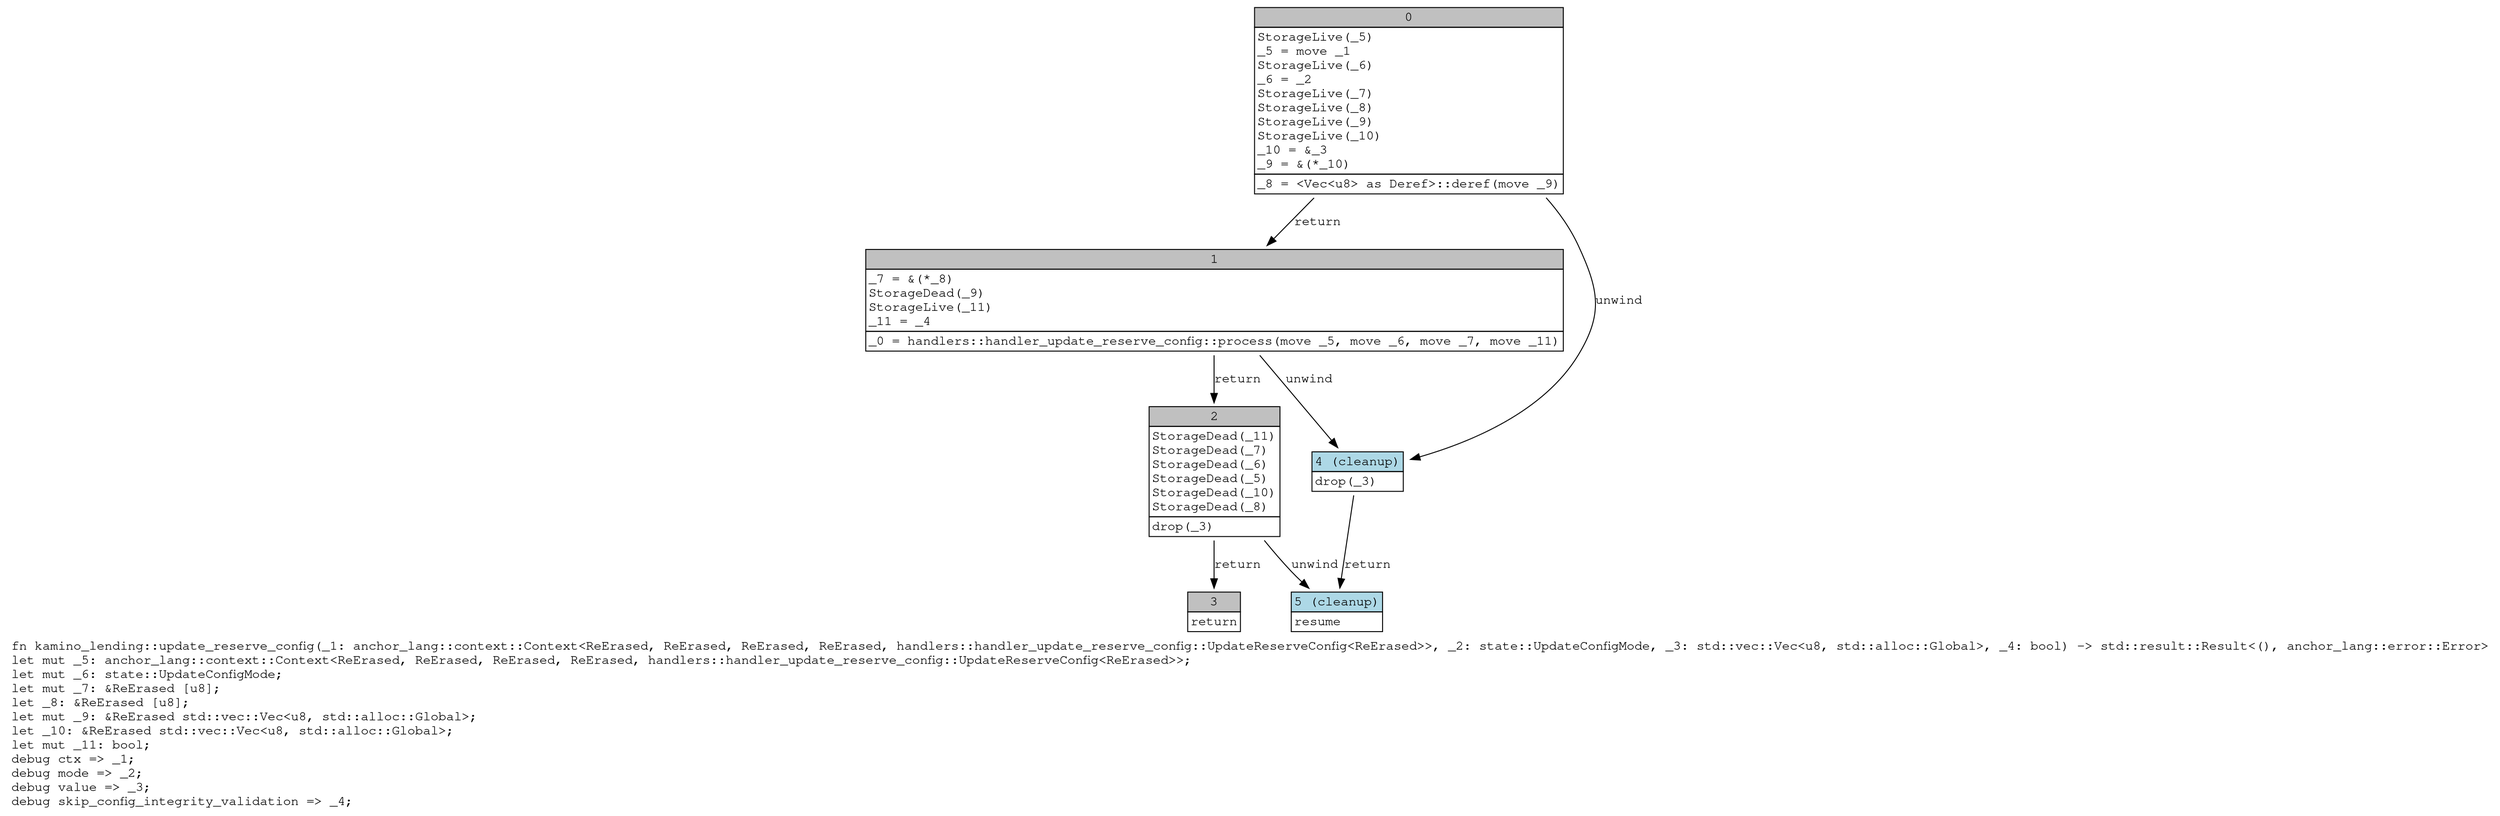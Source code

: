 digraph Mir_0_12651 {
    graph [fontname="Courier, monospace"];
    node [fontname="Courier, monospace"];
    edge [fontname="Courier, monospace"];
    label=<fn kamino_lending::update_reserve_config(_1: anchor_lang::context::Context&lt;ReErased, ReErased, ReErased, ReErased, handlers::handler_update_reserve_config::UpdateReserveConfig&lt;ReErased&gt;&gt;, _2: state::UpdateConfigMode, _3: std::vec::Vec&lt;u8, std::alloc::Global&gt;, _4: bool) -&gt; std::result::Result&lt;(), anchor_lang::error::Error&gt;<br align="left"/>let mut _5: anchor_lang::context::Context&lt;ReErased, ReErased, ReErased, ReErased, handlers::handler_update_reserve_config::UpdateReserveConfig&lt;ReErased&gt;&gt;;<br align="left"/>let mut _6: state::UpdateConfigMode;<br align="left"/>let mut _7: &amp;ReErased [u8];<br align="left"/>let _8: &amp;ReErased [u8];<br align="left"/>let mut _9: &amp;ReErased std::vec::Vec&lt;u8, std::alloc::Global&gt;;<br align="left"/>let _10: &amp;ReErased std::vec::Vec&lt;u8, std::alloc::Global&gt;;<br align="left"/>let mut _11: bool;<br align="left"/>debug ctx =&gt; _1;<br align="left"/>debug mode =&gt; _2;<br align="left"/>debug value =&gt; _3;<br align="left"/>debug skip_config_integrity_validation =&gt; _4;<br align="left"/>>;
    bb0__0_12651 [shape="none", label=<<table border="0" cellborder="1" cellspacing="0"><tr><td bgcolor="gray" align="center" colspan="1">0</td></tr><tr><td align="left" balign="left">StorageLive(_5)<br/>_5 = move _1<br/>StorageLive(_6)<br/>_6 = _2<br/>StorageLive(_7)<br/>StorageLive(_8)<br/>StorageLive(_9)<br/>StorageLive(_10)<br/>_10 = &amp;_3<br/>_9 = &amp;(*_10)<br/></td></tr><tr><td align="left">_8 = &lt;Vec&lt;u8&gt; as Deref&gt;::deref(move _9)</td></tr></table>>];
    bb1__0_12651 [shape="none", label=<<table border="0" cellborder="1" cellspacing="0"><tr><td bgcolor="gray" align="center" colspan="1">1</td></tr><tr><td align="left" balign="left">_7 = &amp;(*_8)<br/>StorageDead(_9)<br/>StorageLive(_11)<br/>_11 = _4<br/></td></tr><tr><td align="left">_0 = handlers::handler_update_reserve_config::process(move _5, move _6, move _7, move _11)</td></tr></table>>];
    bb2__0_12651 [shape="none", label=<<table border="0" cellborder="1" cellspacing="0"><tr><td bgcolor="gray" align="center" colspan="1">2</td></tr><tr><td align="left" balign="left">StorageDead(_11)<br/>StorageDead(_7)<br/>StorageDead(_6)<br/>StorageDead(_5)<br/>StorageDead(_10)<br/>StorageDead(_8)<br/></td></tr><tr><td align="left">drop(_3)</td></tr></table>>];
    bb3__0_12651 [shape="none", label=<<table border="0" cellborder="1" cellspacing="0"><tr><td bgcolor="gray" align="center" colspan="1">3</td></tr><tr><td align="left">return</td></tr></table>>];
    bb4__0_12651 [shape="none", label=<<table border="0" cellborder="1" cellspacing="0"><tr><td bgcolor="lightblue" align="center" colspan="1">4 (cleanup)</td></tr><tr><td align="left">drop(_3)</td></tr></table>>];
    bb5__0_12651 [shape="none", label=<<table border="0" cellborder="1" cellspacing="0"><tr><td bgcolor="lightblue" align="center" colspan="1">5 (cleanup)</td></tr><tr><td align="left">resume</td></tr></table>>];
    bb0__0_12651 -> bb1__0_12651 [label="return"];
    bb0__0_12651 -> bb4__0_12651 [label="unwind"];
    bb1__0_12651 -> bb2__0_12651 [label="return"];
    bb1__0_12651 -> bb4__0_12651 [label="unwind"];
    bb2__0_12651 -> bb3__0_12651 [label="return"];
    bb2__0_12651 -> bb5__0_12651 [label="unwind"];
    bb4__0_12651 -> bb5__0_12651 [label="return"];
}
